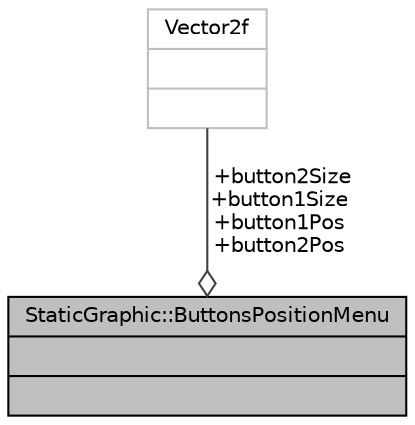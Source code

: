 digraph "StaticGraphic::ButtonsPositionMenu"
{
 // INTERACTIVE_SVG=YES
 // LATEX_PDF_SIZE
  bgcolor="transparent";
  edge [fontname="Helvetica",fontsize="10",labelfontname="Helvetica",labelfontsize="10"];
  node [fontname="Helvetica",fontsize="10",shape=record];
  Node1 [label="{StaticGraphic::ButtonsPositionMenu\n||}",height=0.2,width=0.4,color="black", fillcolor="grey75", style="filled", fontcolor="black",tooltip="Struct containing children's buttons setup."];
  Node2 -> Node1 [color="grey25",fontsize="10",style="solid",label=" +button2Size\n+button1Size\n+button1Pos\n+button2Pos" ,arrowhead="odiamond",fontname="Helvetica"];
  Node2 [label="{Vector2f\n||}",height=0.2,width=0.4,color="grey75",tooltip=" "];
}
